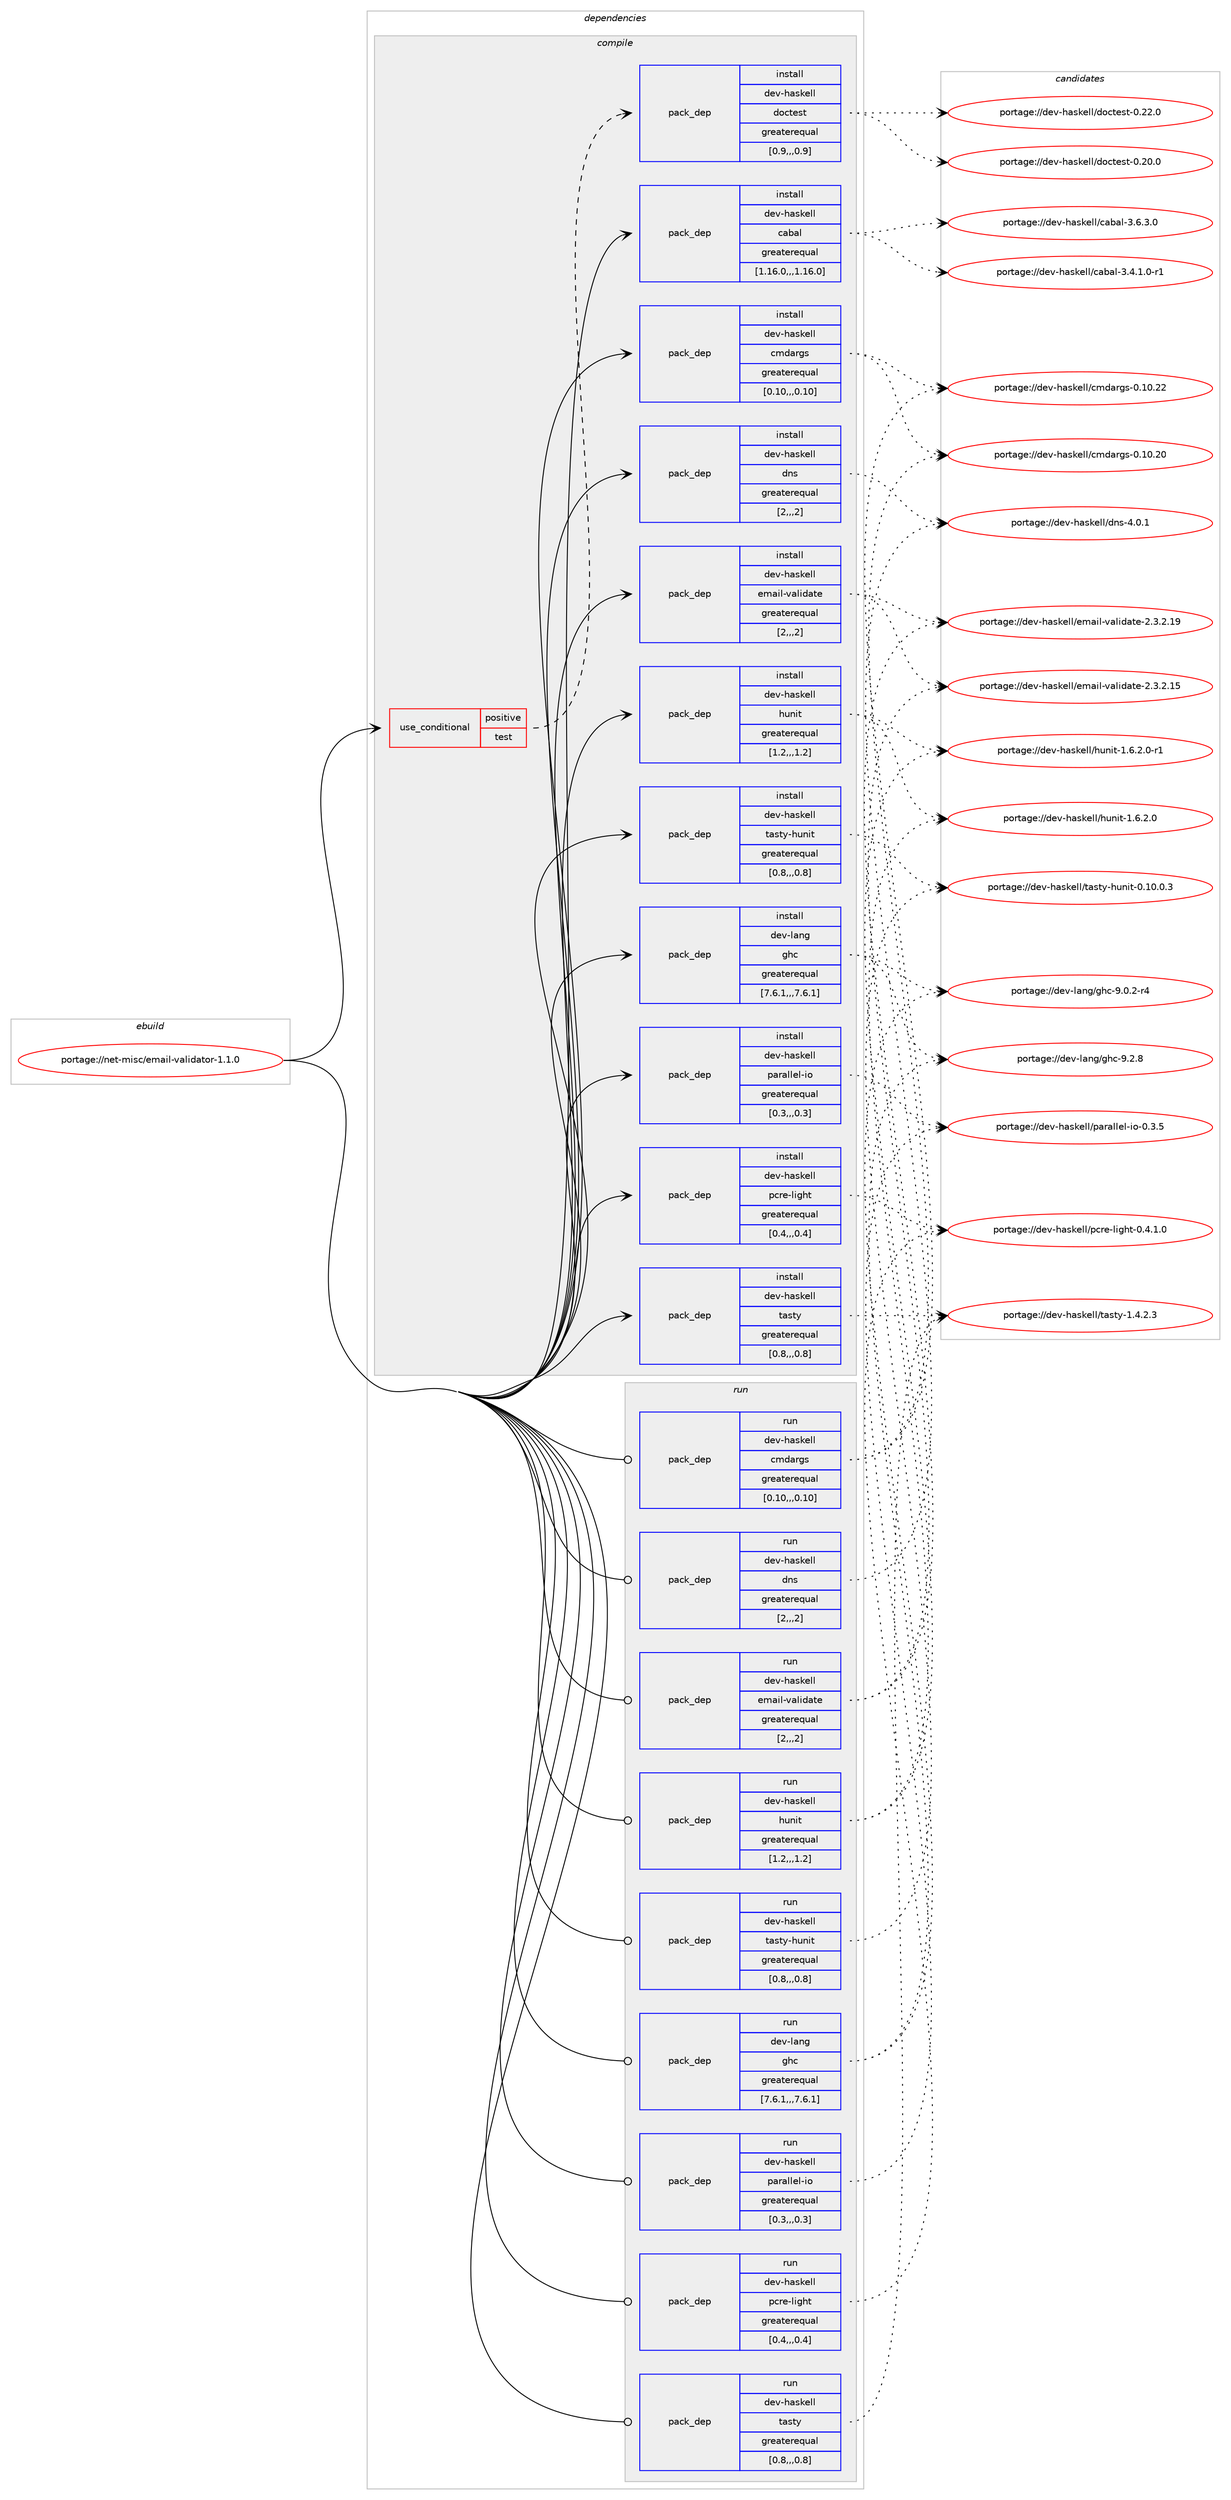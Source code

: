 digraph prolog {

# *************
# Graph options
# *************

newrank=true;
concentrate=true;
compound=true;
graph [rankdir=LR,fontname=Helvetica,fontsize=10,ranksep=1.5];#, ranksep=2.5, nodesep=0.2];
edge  [arrowhead=vee];
node  [fontname=Helvetica,fontsize=10];

# **********
# The ebuild
# **********

subgraph cluster_leftcol {
color=gray;
label=<<i>ebuild</i>>;
id [label="portage://net-misc/email-validator-1.1.0", color=red, width=4, href="../net-misc/email-validator-1.1.0.svg"];
}

# ****************
# The dependencies
# ****************

subgraph cluster_midcol {
color=gray;
label=<<i>dependencies</i>>;
subgraph cluster_compile {
fillcolor="#eeeeee";
style=filled;
label=<<i>compile</i>>;
subgraph cond97037 {
dependency369148 [label=<<TABLE BORDER="0" CELLBORDER="1" CELLSPACING="0" CELLPADDING="4"><TR><TD ROWSPAN="3" CELLPADDING="10">use_conditional</TD></TR><TR><TD>positive</TD></TR><TR><TD>test</TD></TR></TABLE>>, shape=none, color=red];
subgraph pack269451 {
dependency369149 [label=<<TABLE BORDER="0" CELLBORDER="1" CELLSPACING="0" CELLPADDING="4" WIDTH="220"><TR><TD ROWSPAN="6" CELLPADDING="30">pack_dep</TD></TR><TR><TD WIDTH="110">install</TD></TR><TR><TD>dev-haskell</TD></TR><TR><TD>doctest</TD></TR><TR><TD>greaterequal</TD></TR><TR><TD>[0.9,,,0.9]</TD></TR></TABLE>>, shape=none, color=blue];
}
dependency369148:e -> dependency369149:w [weight=20,style="dashed",arrowhead="vee"];
}
id:e -> dependency369148:w [weight=20,style="solid",arrowhead="vee"];
subgraph pack269452 {
dependency369150 [label=<<TABLE BORDER="0" CELLBORDER="1" CELLSPACING="0" CELLPADDING="4" WIDTH="220"><TR><TD ROWSPAN="6" CELLPADDING="30">pack_dep</TD></TR><TR><TD WIDTH="110">install</TD></TR><TR><TD>dev-haskell</TD></TR><TR><TD>cabal</TD></TR><TR><TD>greaterequal</TD></TR><TR><TD>[1.16.0,,,1.16.0]</TD></TR></TABLE>>, shape=none, color=blue];
}
id:e -> dependency369150:w [weight=20,style="solid",arrowhead="vee"];
subgraph pack269453 {
dependency369151 [label=<<TABLE BORDER="0" CELLBORDER="1" CELLSPACING="0" CELLPADDING="4" WIDTH="220"><TR><TD ROWSPAN="6" CELLPADDING="30">pack_dep</TD></TR><TR><TD WIDTH="110">install</TD></TR><TR><TD>dev-haskell</TD></TR><TR><TD>cmdargs</TD></TR><TR><TD>greaterequal</TD></TR><TR><TD>[0.10,,,0.10]</TD></TR></TABLE>>, shape=none, color=blue];
}
id:e -> dependency369151:w [weight=20,style="solid",arrowhead="vee"];
subgraph pack269454 {
dependency369152 [label=<<TABLE BORDER="0" CELLBORDER="1" CELLSPACING="0" CELLPADDING="4" WIDTH="220"><TR><TD ROWSPAN="6" CELLPADDING="30">pack_dep</TD></TR><TR><TD WIDTH="110">install</TD></TR><TR><TD>dev-haskell</TD></TR><TR><TD>dns</TD></TR><TR><TD>greaterequal</TD></TR><TR><TD>[2,,,2]</TD></TR></TABLE>>, shape=none, color=blue];
}
id:e -> dependency369152:w [weight=20,style="solid",arrowhead="vee"];
subgraph pack269455 {
dependency369153 [label=<<TABLE BORDER="0" CELLBORDER="1" CELLSPACING="0" CELLPADDING="4" WIDTH="220"><TR><TD ROWSPAN="6" CELLPADDING="30">pack_dep</TD></TR><TR><TD WIDTH="110">install</TD></TR><TR><TD>dev-haskell</TD></TR><TR><TD>email-validate</TD></TR><TR><TD>greaterequal</TD></TR><TR><TD>[2,,,2]</TD></TR></TABLE>>, shape=none, color=blue];
}
id:e -> dependency369153:w [weight=20,style="solid",arrowhead="vee"];
subgraph pack269456 {
dependency369154 [label=<<TABLE BORDER="0" CELLBORDER="1" CELLSPACING="0" CELLPADDING="4" WIDTH="220"><TR><TD ROWSPAN="6" CELLPADDING="30">pack_dep</TD></TR><TR><TD WIDTH="110">install</TD></TR><TR><TD>dev-haskell</TD></TR><TR><TD>hunit</TD></TR><TR><TD>greaterequal</TD></TR><TR><TD>[1.2,,,1.2]</TD></TR></TABLE>>, shape=none, color=blue];
}
id:e -> dependency369154:w [weight=20,style="solid",arrowhead="vee"];
subgraph pack269457 {
dependency369155 [label=<<TABLE BORDER="0" CELLBORDER="1" CELLSPACING="0" CELLPADDING="4" WIDTH="220"><TR><TD ROWSPAN="6" CELLPADDING="30">pack_dep</TD></TR><TR><TD WIDTH="110">install</TD></TR><TR><TD>dev-haskell</TD></TR><TR><TD>parallel-io</TD></TR><TR><TD>greaterequal</TD></TR><TR><TD>[0.3,,,0.3]</TD></TR></TABLE>>, shape=none, color=blue];
}
id:e -> dependency369155:w [weight=20,style="solid",arrowhead="vee"];
subgraph pack269458 {
dependency369156 [label=<<TABLE BORDER="0" CELLBORDER="1" CELLSPACING="0" CELLPADDING="4" WIDTH="220"><TR><TD ROWSPAN="6" CELLPADDING="30">pack_dep</TD></TR><TR><TD WIDTH="110">install</TD></TR><TR><TD>dev-haskell</TD></TR><TR><TD>pcre-light</TD></TR><TR><TD>greaterequal</TD></TR><TR><TD>[0.4,,,0.4]</TD></TR></TABLE>>, shape=none, color=blue];
}
id:e -> dependency369156:w [weight=20,style="solid",arrowhead="vee"];
subgraph pack269459 {
dependency369157 [label=<<TABLE BORDER="0" CELLBORDER="1" CELLSPACING="0" CELLPADDING="4" WIDTH="220"><TR><TD ROWSPAN="6" CELLPADDING="30">pack_dep</TD></TR><TR><TD WIDTH="110">install</TD></TR><TR><TD>dev-haskell</TD></TR><TR><TD>tasty</TD></TR><TR><TD>greaterequal</TD></TR><TR><TD>[0.8,,,0.8]</TD></TR></TABLE>>, shape=none, color=blue];
}
id:e -> dependency369157:w [weight=20,style="solid",arrowhead="vee"];
subgraph pack269460 {
dependency369158 [label=<<TABLE BORDER="0" CELLBORDER="1" CELLSPACING="0" CELLPADDING="4" WIDTH="220"><TR><TD ROWSPAN="6" CELLPADDING="30">pack_dep</TD></TR><TR><TD WIDTH="110">install</TD></TR><TR><TD>dev-haskell</TD></TR><TR><TD>tasty-hunit</TD></TR><TR><TD>greaterequal</TD></TR><TR><TD>[0.8,,,0.8]</TD></TR></TABLE>>, shape=none, color=blue];
}
id:e -> dependency369158:w [weight=20,style="solid",arrowhead="vee"];
subgraph pack269461 {
dependency369159 [label=<<TABLE BORDER="0" CELLBORDER="1" CELLSPACING="0" CELLPADDING="4" WIDTH="220"><TR><TD ROWSPAN="6" CELLPADDING="30">pack_dep</TD></TR><TR><TD WIDTH="110">install</TD></TR><TR><TD>dev-lang</TD></TR><TR><TD>ghc</TD></TR><TR><TD>greaterequal</TD></TR><TR><TD>[7.6.1,,,7.6.1]</TD></TR></TABLE>>, shape=none, color=blue];
}
id:e -> dependency369159:w [weight=20,style="solid",arrowhead="vee"];
}
subgraph cluster_compileandrun {
fillcolor="#eeeeee";
style=filled;
label=<<i>compile and run</i>>;
}
subgraph cluster_run {
fillcolor="#eeeeee";
style=filled;
label=<<i>run</i>>;
subgraph pack269462 {
dependency369160 [label=<<TABLE BORDER="0" CELLBORDER="1" CELLSPACING="0" CELLPADDING="4" WIDTH="220"><TR><TD ROWSPAN="6" CELLPADDING="30">pack_dep</TD></TR><TR><TD WIDTH="110">run</TD></TR><TR><TD>dev-haskell</TD></TR><TR><TD>cmdargs</TD></TR><TR><TD>greaterequal</TD></TR><TR><TD>[0.10,,,0.10]</TD></TR></TABLE>>, shape=none, color=blue];
}
id:e -> dependency369160:w [weight=20,style="solid",arrowhead="odot"];
subgraph pack269463 {
dependency369161 [label=<<TABLE BORDER="0" CELLBORDER="1" CELLSPACING="0" CELLPADDING="4" WIDTH="220"><TR><TD ROWSPAN="6" CELLPADDING="30">pack_dep</TD></TR><TR><TD WIDTH="110">run</TD></TR><TR><TD>dev-haskell</TD></TR><TR><TD>dns</TD></TR><TR><TD>greaterequal</TD></TR><TR><TD>[2,,,2]</TD></TR></TABLE>>, shape=none, color=blue];
}
id:e -> dependency369161:w [weight=20,style="solid",arrowhead="odot"];
subgraph pack269464 {
dependency369162 [label=<<TABLE BORDER="0" CELLBORDER="1" CELLSPACING="0" CELLPADDING="4" WIDTH="220"><TR><TD ROWSPAN="6" CELLPADDING="30">pack_dep</TD></TR><TR><TD WIDTH="110">run</TD></TR><TR><TD>dev-haskell</TD></TR><TR><TD>email-validate</TD></TR><TR><TD>greaterequal</TD></TR><TR><TD>[2,,,2]</TD></TR></TABLE>>, shape=none, color=blue];
}
id:e -> dependency369162:w [weight=20,style="solid",arrowhead="odot"];
subgraph pack269465 {
dependency369163 [label=<<TABLE BORDER="0" CELLBORDER="1" CELLSPACING="0" CELLPADDING="4" WIDTH="220"><TR><TD ROWSPAN="6" CELLPADDING="30">pack_dep</TD></TR><TR><TD WIDTH="110">run</TD></TR><TR><TD>dev-haskell</TD></TR><TR><TD>hunit</TD></TR><TR><TD>greaterequal</TD></TR><TR><TD>[1.2,,,1.2]</TD></TR></TABLE>>, shape=none, color=blue];
}
id:e -> dependency369163:w [weight=20,style="solid",arrowhead="odot"];
subgraph pack269466 {
dependency369164 [label=<<TABLE BORDER="0" CELLBORDER="1" CELLSPACING="0" CELLPADDING="4" WIDTH="220"><TR><TD ROWSPAN="6" CELLPADDING="30">pack_dep</TD></TR><TR><TD WIDTH="110">run</TD></TR><TR><TD>dev-haskell</TD></TR><TR><TD>parallel-io</TD></TR><TR><TD>greaterequal</TD></TR><TR><TD>[0.3,,,0.3]</TD></TR></TABLE>>, shape=none, color=blue];
}
id:e -> dependency369164:w [weight=20,style="solid",arrowhead="odot"];
subgraph pack269467 {
dependency369165 [label=<<TABLE BORDER="0" CELLBORDER="1" CELLSPACING="0" CELLPADDING="4" WIDTH="220"><TR><TD ROWSPAN="6" CELLPADDING="30">pack_dep</TD></TR><TR><TD WIDTH="110">run</TD></TR><TR><TD>dev-haskell</TD></TR><TR><TD>pcre-light</TD></TR><TR><TD>greaterequal</TD></TR><TR><TD>[0.4,,,0.4]</TD></TR></TABLE>>, shape=none, color=blue];
}
id:e -> dependency369165:w [weight=20,style="solid",arrowhead="odot"];
subgraph pack269468 {
dependency369166 [label=<<TABLE BORDER="0" CELLBORDER="1" CELLSPACING="0" CELLPADDING="4" WIDTH="220"><TR><TD ROWSPAN="6" CELLPADDING="30">pack_dep</TD></TR><TR><TD WIDTH="110">run</TD></TR><TR><TD>dev-haskell</TD></TR><TR><TD>tasty</TD></TR><TR><TD>greaterequal</TD></TR><TR><TD>[0.8,,,0.8]</TD></TR></TABLE>>, shape=none, color=blue];
}
id:e -> dependency369166:w [weight=20,style="solid",arrowhead="odot"];
subgraph pack269469 {
dependency369167 [label=<<TABLE BORDER="0" CELLBORDER="1" CELLSPACING="0" CELLPADDING="4" WIDTH="220"><TR><TD ROWSPAN="6" CELLPADDING="30">pack_dep</TD></TR><TR><TD WIDTH="110">run</TD></TR><TR><TD>dev-haskell</TD></TR><TR><TD>tasty-hunit</TD></TR><TR><TD>greaterequal</TD></TR><TR><TD>[0.8,,,0.8]</TD></TR></TABLE>>, shape=none, color=blue];
}
id:e -> dependency369167:w [weight=20,style="solid",arrowhead="odot"];
subgraph pack269470 {
dependency369168 [label=<<TABLE BORDER="0" CELLBORDER="1" CELLSPACING="0" CELLPADDING="4" WIDTH="220"><TR><TD ROWSPAN="6" CELLPADDING="30">pack_dep</TD></TR><TR><TD WIDTH="110">run</TD></TR><TR><TD>dev-lang</TD></TR><TR><TD>ghc</TD></TR><TR><TD>greaterequal</TD></TR><TR><TD>[7.6.1,,,7.6.1]</TD></TR></TABLE>>, shape=none, color=blue];
}
id:e -> dependency369168:w [weight=20,style="solid",arrowhead="odot"];
}
}

# **************
# The candidates
# **************

subgraph cluster_choices {
rank=same;
color=gray;
label=<<i>candidates</i>>;

subgraph choice269451 {
color=black;
nodesep=1;
choice1001011184510497115107101108108471001119911610111511645484650504648 [label="portage://dev-haskell/doctest-0.22.0", color=red, width=4,href="../dev-haskell/doctest-0.22.0.svg"];
choice1001011184510497115107101108108471001119911610111511645484650484648 [label="portage://dev-haskell/doctest-0.20.0", color=red, width=4,href="../dev-haskell/doctest-0.20.0.svg"];
dependency369149:e -> choice1001011184510497115107101108108471001119911610111511645484650504648:w [style=dotted,weight="100"];
dependency369149:e -> choice1001011184510497115107101108108471001119911610111511645484650484648:w [style=dotted,weight="100"];
}
subgraph choice269452 {
color=black;
nodesep=1;
choice100101118451049711510710110810847999798971084551465446514648 [label="portage://dev-haskell/cabal-3.6.3.0", color=red, width=4,href="../dev-haskell/cabal-3.6.3.0.svg"];
choice1001011184510497115107101108108479997989710845514652464946484511449 [label="portage://dev-haskell/cabal-3.4.1.0-r1", color=red, width=4,href="../dev-haskell/cabal-3.4.1.0-r1.svg"];
dependency369150:e -> choice100101118451049711510710110810847999798971084551465446514648:w [style=dotted,weight="100"];
dependency369150:e -> choice1001011184510497115107101108108479997989710845514652464946484511449:w [style=dotted,weight="100"];
}
subgraph choice269453 {
color=black;
nodesep=1;
choice10010111845104971151071011081084799109100971141031154548464948465050 [label="portage://dev-haskell/cmdargs-0.10.22", color=red, width=4,href="../dev-haskell/cmdargs-0.10.22.svg"];
choice10010111845104971151071011081084799109100971141031154548464948465048 [label="portage://dev-haskell/cmdargs-0.10.20", color=red, width=4,href="../dev-haskell/cmdargs-0.10.20.svg"];
dependency369151:e -> choice10010111845104971151071011081084799109100971141031154548464948465050:w [style=dotted,weight="100"];
dependency369151:e -> choice10010111845104971151071011081084799109100971141031154548464948465048:w [style=dotted,weight="100"];
}
subgraph choice269454 {
color=black;
nodesep=1;
choice100101118451049711510710110810847100110115455246484649 [label="portage://dev-haskell/dns-4.0.1", color=red, width=4,href="../dev-haskell/dns-4.0.1.svg"];
dependency369152:e -> choice100101118451049711510710110810847100110115455246484649:w [style=dotted,weight="100"];
}
subgraph choice269455 {
color=black;
nodesep=1;
choice10010111845104971151071011081084710110997105108451189710810510097116101455046514650464957 [label="portage://dev-haskell/email-validate-2.3.2.19", color=red, width=4,href="../dev-haskell/email-validate-2.3.2.19.svg"];
choice10010111845104971151071011081084710110997105108451189710810510097116101455046514650464953 [label="portage://dev-haskell/email-validate-2.3.2.15", color=red, width=4,href="../dev-haskell/email-validate-2.3.2.15.svg"];
dependency369153:e -> choice10010111845104971151071011081084710110997105108451189710810510097116101455046514650464957:w [style=dotted,weight="100"];
dependency369153:e -> choice10010111845104971151071011081084710110997105108451189710810510097116101455046514650464953:w [style=dotted,weight="100"];
}
subgraph choice269456 {
color=black;
nodesep=1;
choice10010111845104971151071011081084710411711010511645494654465046484511449 [label="portage://dev-haskell/hunit-1.6.2.0-r1", color=red, width=4,href="../dev-haskell/hunit-1.6.2.0-r1.svg"];
choice1001011184510497115107101108108471041171101051164549465446504648 [label="portage://dev-haskell/hunit-1.6.2.0", color=red, width=4,href="../dev-haskell/hunit-1.6.2.0.svg"];
dependency369154:e -> choice10010111845104971151071011081084710411711010511645494654465046484511449:w [style=dotted,weight="100"];
dependency369154:e -> choice1001011184510497115107101108108471041171101051164549465446504648:w [style=dotted,weight="100"];
}
subgraph choice269457 {
color=black;
nodesep=1;
choice100101118451049711510710110810847112971149710810810110845105111454846514653 [label="portage://dev-haskell/parallel-io-0.3.5", color=red, width=4,href="../dev-haskell/parallel-io-0.3.5.svg"];
dependency369155:e -> choice100101118451049711510710110810847112971149710810810110845105111454846514653:w [style=dotted,weight="100"];
}
subgraph choice269458 {
color=black;
nodesep=1;
choice10010111845104971151071011081084711299114101451081051031041164548465246494648 [label="portage://dev-haskell/pcre-light-0.4.1.0", color=red, width=4,href="../dev-haskell/pcre-light-0.4.1.0.svg"];
dependency369156:e -> choice10010111845104971151071011081084711299114101451081051031041164548465246494648:w [style=dotted,weight="100"];
}
subgraph choice269459 {
color=black;
nodesep=1;
choice100101118451049711510710110810847116971151161214549465246504651 [label="portage://dev-haskell/tasty-1.4.2.3", color=red, width=4,href="../dev-haskell/tasty-1.4.2.3.svg"];
dependency369157:e -> choice100101118451049711510710110810847116971151161214549465246504651:w [style=dotted,weight="100"];
}
subgraph choice269460 {
color=black;
nodesep=1;
choice1001011184510497115107101108108471169711511612145104117110105116454846494846484651 [label="portage://dev-haskell/tasty-hunit-0.10.0.3", color=red, width=4,href="../dev-haskell/tasty-hunit-0.10.0.3.svg"];
dependency369158:e -> choice1001011184510497115107101108108471169711511612145104117110105116454846494846484651:w [style=dotted,weight="100"];
}
subgraph choice269461 {
color=black;
nodesep=1;
choice10010111845108971101034710310499455746504656 [label="portage://dev-lang/ghc-9.2.8", color=red, width=4,href="../dev-lang/ghc-9.2.8.svg"];
choice100101118451089711010347103104994557464846504511452 [label="portage://dev-lang/ghc-9.0.2-r4", color=red, width=4,href="../dev-lang/ghc-9.0.2-r4.svg"];
dependency369159:e -> choice10010111845108971101034710310499455746504656:w [style=dotted,weight="100"];
dependency369159:e -> choice100101118451089711010347103104994557464846504511452:w [style=dotted,weight="100"];
}
subgraph choice269462 {
color=black;
nodesep=1;
choice10010111845104971151071011081084799109100971141031154548464948465050 [label="portage://dev-haskell/cmdargs-0.10.22", color=red, width=4,href="../dev-haskell/cmdargs-0.10.22.svg"];
choice10010111845104971151071011081084799109100971141031154548464948465048 [label="portage://dev-haskell/cmdargs-0.10.20", color=red, width=4,href="../dev-haskell/cmdargs-0.10.20.svg"];
dependency369160:e -> choice10010111845104971151071011081084799109100971141031154548464948465050:w [style=dotted,weight="100"];
dependency369160:e -> choice10010111845104971151071011081084799109100971141031154548464948465048:w [style=dotted,weight="100"];
}
subgraph choice269463 {
color=black;
nodesep=1;
choice100101118451049711510710110810847100110115455246484649 [label="portage://dev-haskell/dns-4.0.1", color=red, width=4,href="../dev-haskell/dns-4.0.1.svg"];
dependency369161:e -> choice100101118451049711510710110810847100110115455246484649:w [style=dotted,weight="100"];
}
subgraph choice269464 {
color=black;
nodesep=1;
choice10010111845104971151071011081084710110997105108451189710810510097116101455046514650464957 [label="portage://dev-haskell/email-validate-2.3.2.19", color=red, width=4,href="../dev-haskell/email-validate-2.3.2.19.svg"];
choice10010111845104971151071011081084710110997105108451189710810510097116101455046514650464953 [label="portage://dev-haskell/email-validate-2.3.2.15", color=red, width=4,href="../dev-haskell/email-validate-2.3.2.15.svg"];
dependency369162:e -> choice10010111845104971151071011081084710110997105108451189710810510097116101455046514650464957:w [style=dotted,weight="100"];
dependency369162:e -> choice10010111845104971151071011081084710110997105108451189710810510097116101455046514650464953:w [style=dotted,weight="100"];
}
subgraph choice269465 {
color=black;
nodesep=1;
choice10010111845104971151071011081084710411711010511645494654465046484511449 [label="portage://dev-haskell/hunit-1.6.2.0-r1", color=red, width=4,href="../dev-haskell/hunit-1.6.2.0-r1.svg"];
choice1001011184510497115107101108108471041171101051164549465446504648 [label="portage://dev-haskell/hunit-1.6.2.0", color=red, width=4,href="../dev-haskell/hunit-1.6.2.0.svg"];
dependency369163:e -> choice10010111845104971151071011081084710411711010511645494654465046484511449:w [style=dotted,weight="100"];
dependency369163:e -> choice1001011184510497115107101108108471041171101051164549465446504648:w [style=dotted,weight="100"];
}
subgraph choice269466 {
color=black;
nodesep=1;
choice100101118451049711510710110810847112971149710810810110845105111454846514653 [label="portage://dev-haskell/parallel-io-0.3.5", color=red, width=4,href="../dev-haskell/parallel-io-0.3.5.svg"];
dependency369164:e -> choice100101118451049711510710110810847112971149710810810110845105111454846514653:w [style=dotted,weight="100"];
}
subgraph choice269467 {
color=black;
nodesep=1;
choice10010111845104971151071011081084711299114101451081051031041164548465246494648 [label="portage://dev-haskell/pcre-light-0.4.1.0", color=red, width=4,href="../dev-haskell/pcre-light-0.4.1.0.svg"];
dependency369165:e -> choice10010111845104971151071011081084711299114101451081051031041164548465246494648:w [style=dotted,weight="100"];
}
subgraph choice269468 {
color=black;
nodesep=1;
choice100101118451049711510710110810847116971151161214549465246504651 [label="portage://dev-haskell/tasty-1.4.2.3", color=red, width=4,href="../dev-haskell/tasty-1.4.2.3.svg"];
dependency369166:e -> choice100101118451049711510710110810847116971151161214549465246504651:w [style=dotted,weight="100"];
}
subgraph choice269469 {
color=black;
nodesep=1;
choice1001011184510497115107101108108471169711511612145104117110105116454846494846484651 [label="portage://dev-haskell/tasty-hunit-0.10.0.3", color=red, width=4,href="../dev-haskell/tasty-hunit-0.10.0.3.svg"];
dependency369167:e -> choice1001011184510497115107101108108471169711511612145104117110105116454846494846484651:w [style=dotted,weight="100"];
}
subgraph choice269470 {
color=black;
nodesep=1;
choice10010111845108971101034710310499455746504656 [label="portage://dev-lang/ghc-9.2.8", color=red, width=4,href="../dev-lang/ghc-9.2.8.svg"];
choice100101118451089711010347103104994557464846504511452 [label="portage://dev-lang/ghc-9.0.2-r4", color=red, width=4,href="../dev-lang/ghc-9.0.2-r4.svg"];
dependency369168:e -> choice10010111845108971101034710310499455746504656:w [style=dotted,weight="100"];
dependency369168:e -> choice100101118451089711010347103104994557464846504511452:w [style=dotted,weight="100"];
}
}

}
